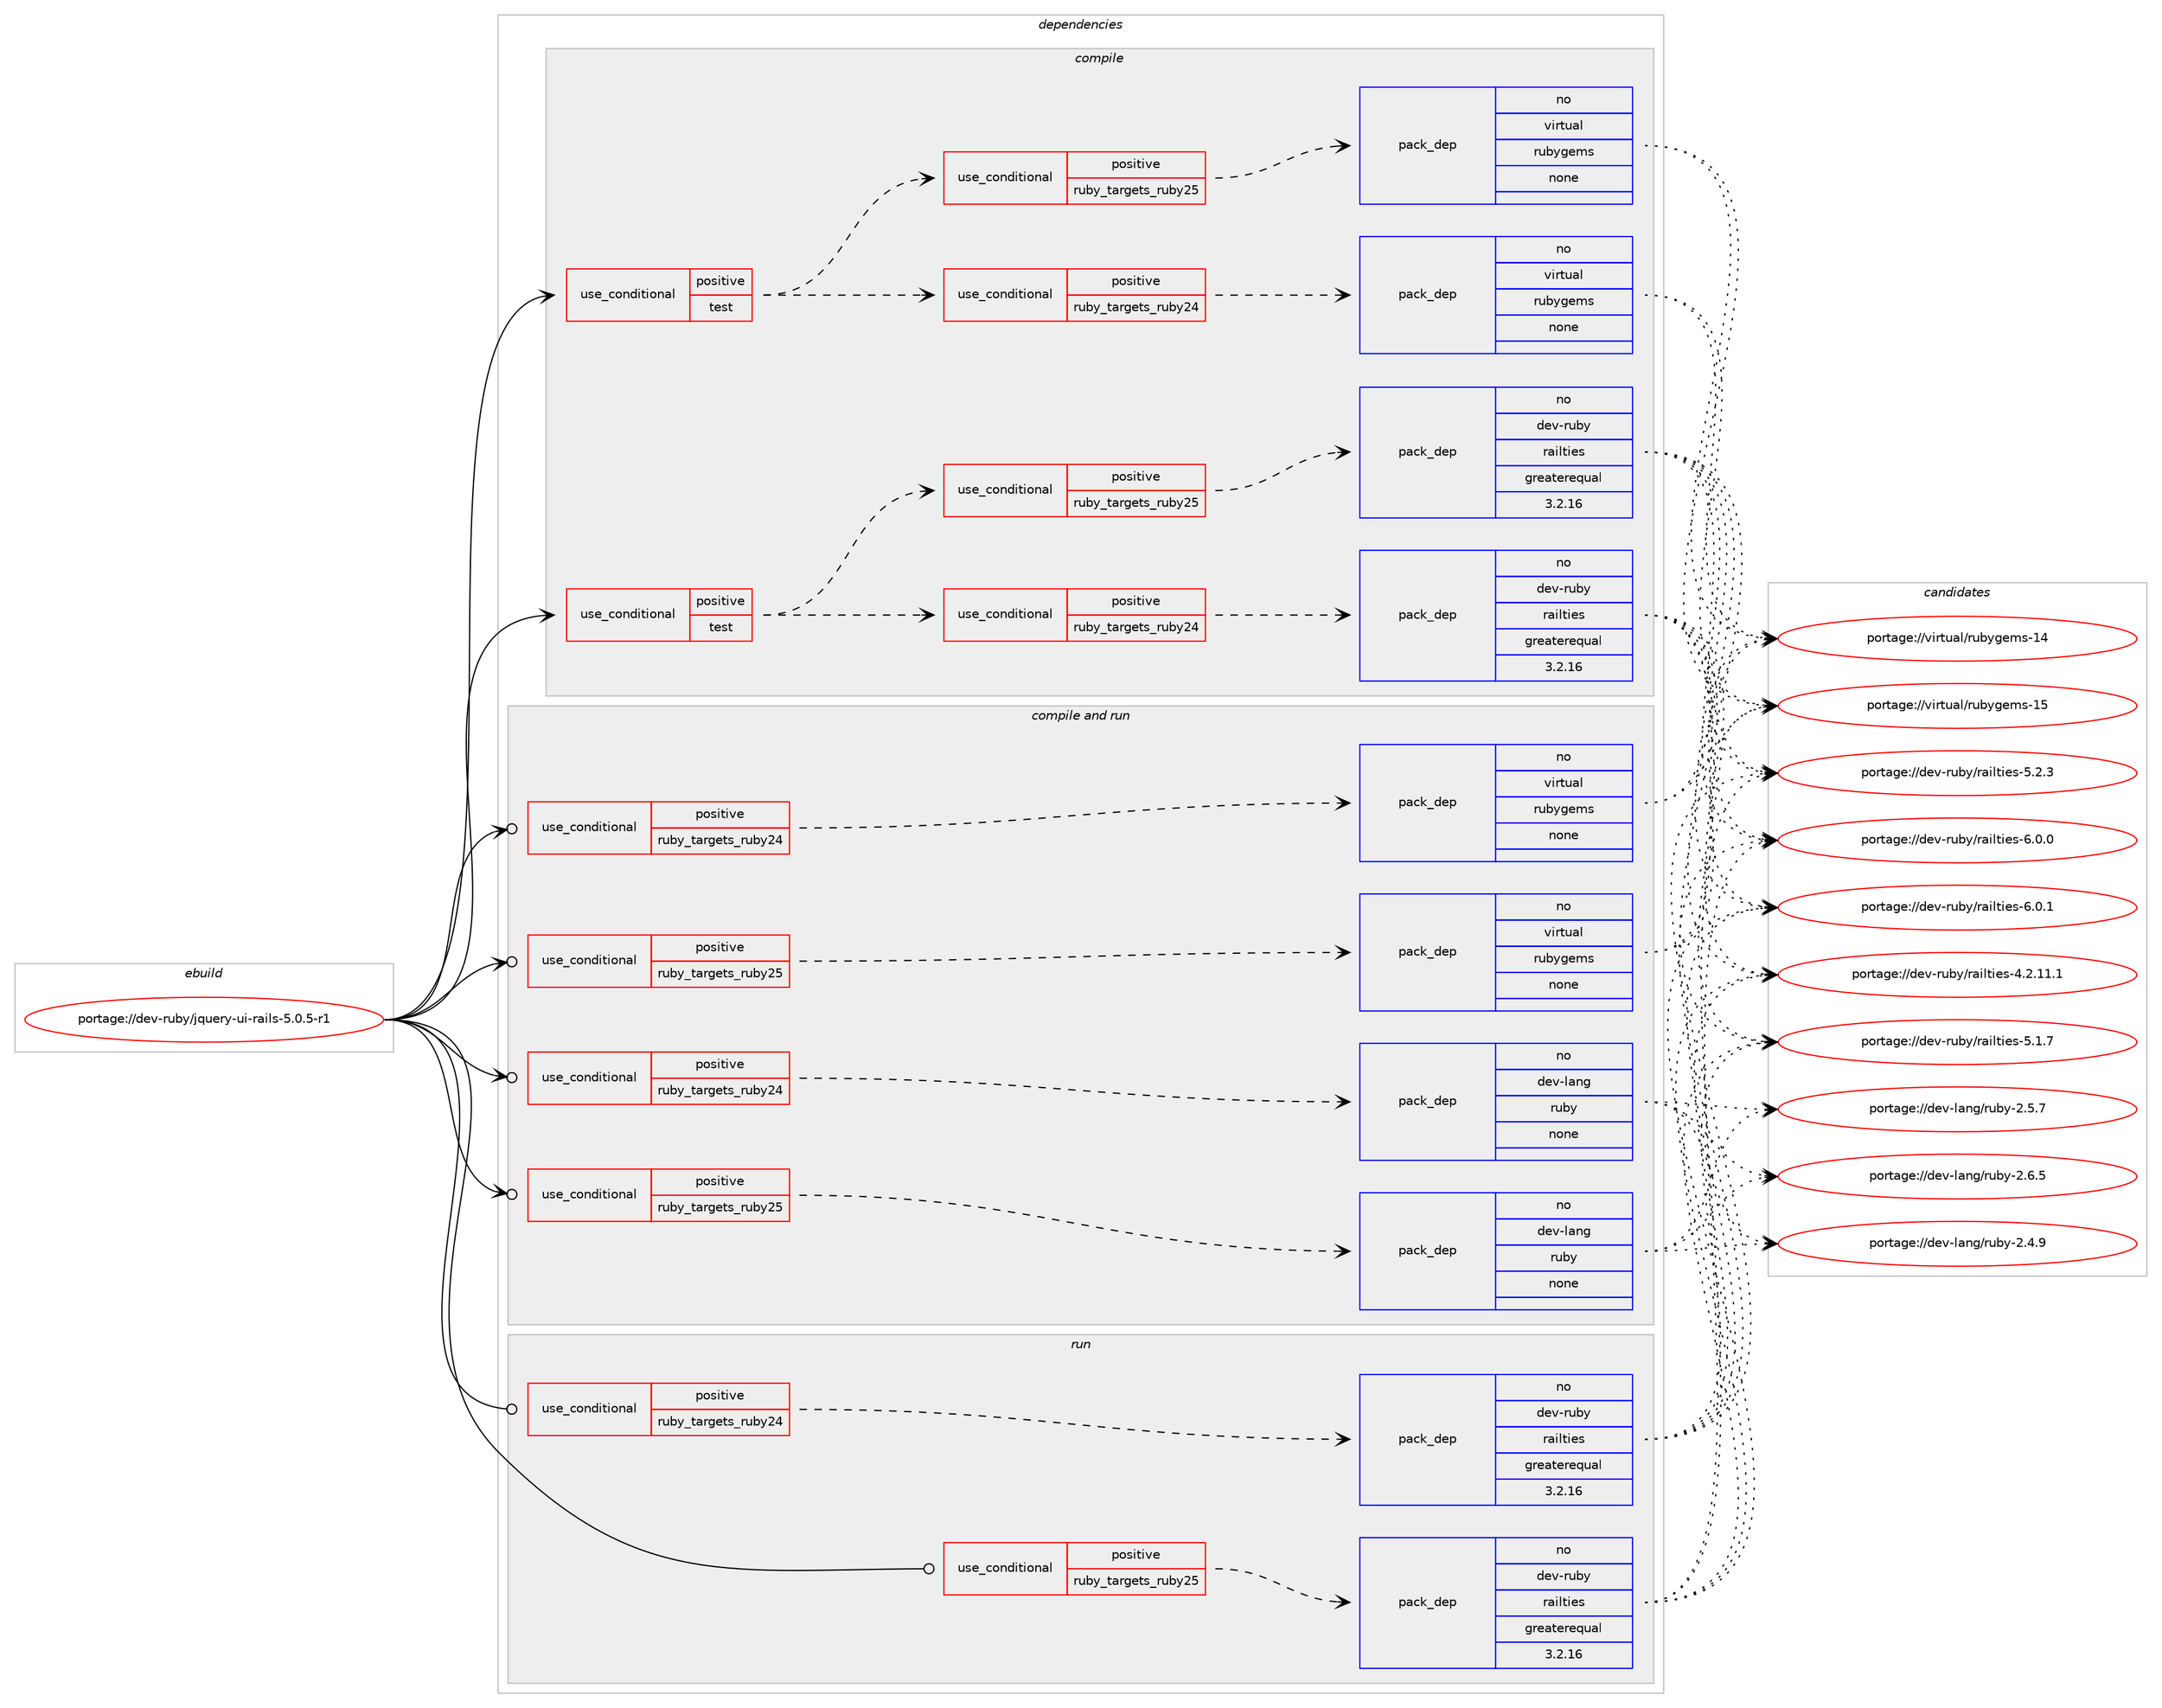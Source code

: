 digraph prolog {

# *************
# Graph options
# *************

newrank=true;
concentrate=true;
compound=true;
graph [rankdir=LR,fontname=Helvetica,fontsize=10,ranksep=1.5];#, ranksep=2.5, nodesep=0.2];
edge  [arrowhead=vee];
node  [fontname=Helvetica,fontsize=10];

# **********
# The ebuild
# **********

subgraph cluster_leftcol {
color=gray;
rank=same;
label=<<i>ebuild</i>>;
id [label="portage://dev-ruby/jquery-ui-rails-5.0.5-r1", color=red, width=4, href="../dev-ruby/jquery-ui-rails-5.0.5-r1.svg"];
}

# ****************
# The dependencies
# ****************

subgraph cluster_midcol {
color=gray;
label=<<i>dependencies</i>>;
subgraph cluster_compile {
fillcolor="#eeeeee";
style=filled;
label=<<i>compile</i>>;
subgraph cond54627 {
dependency226004 [label=<<TABLE BORDER="0" CELLBORDER="1" CELLSPACING="0" CELLPADDING="4"><TR><TD ROWSPAN="3" CELLPADDING="10">use_conditional</TD></TR><TR><TD>positive</TD></TR><TR><TD>test</TD></TR></TABLE>>, shape=none, color=red];
subgraph cond54628 {
dependency226005 [label=<<TABLE BORDER="0" CELLBORDER="1" CELLSPACING="0" CELLPADDING="4"><TR><TD ROWSPAN="3" CELLPADDING="10">use_conditional</TD></TR><TR><TD>positive</TD></TR><TR><TD>ruby_targets_ruby24</TD></TR></TABLE>>, shape=none, color=red];
subgraph pack167867 {
dependency226006 [label=<<TABLE BORDER="0" CELLBORDER="1" CELLSPACING="0" CELLPADDING="4" WIDTH="220"><TR><TD ROWSPAN="6" CELLPADDING="30">pack_dep</TD></TR><TR><TD WIDTH="110">no</TD></TR><TR><TD>dev-ruby</TD></TR><TR><TD>railties</TD></TR><TR><TD>greaterequal</TD></TR><TR><TD>3.2.16</TD></TR></TABLE>>, shape=none, color=blue];
}
dependency226005:e -> dependency226006:w [weight=20,style="dashed",arrowhead="vee"];
}
dependency226004:e -> dependency226005:w [weight=20,style="dashed",arrowhead="vee"];
subgraph cond54629 {
dependency226007 [label=<<TABLE BORDER="0" CELLBORDER="1" CELLSPACING="0" CELLPADDING="4"><TR><TD ROWSPAN="3" CELLPADDING="10">use_conditional</TD></TR><TR><TD>positive</TD></TR><TR><TD>ruby_targets_ruby25</TD></TR></TABLE>>, shape=none, color=red];
subgraph pack167868 {
dependency226008 [label=<<TABLE BORDER="0" CELLBORDER="1" CELLSPACING="0" CELLPADDING="4" WIDTH="220"><TR><TD ROWSPAN="6" CELLPADDING="30">pack_dep</TD></TR><TR><TD WIDTH="110">no</TD></TR><TR><TD>dev-ruby</TD></TR><TR><TD>railties</TD></TR><TR><TD>greaterequal</TD></TR><TR><TD>3.2.16</TD></TR></TABLE>>, shape=none, color=blue];
}
dependency226007:e -> dependency226008:w [weight=20,style="dashed",arrowhead="vee"];
}
dependency226004:e -> dependency226007:w [weight=20,style="dashed",arrowhead="vee"];
}
id:e -> dependency226004:w [weight=20,style="solid",arrowhead="vee"];
subgraph cond54630 {
dependency226009 [label=<<TABLE BORDER="0" CELLBORDER="1" CELLSPACING="0" CELLPADDING="4"><TR><TD ROWSPAN="3" CELLPADDING="10">use_conditional</TD></TR><TR><TD>positive</TD></TR><TR><TD>test</TD></TR></TABLE>>, shape=none, color=red];
subgraph cond54631 {
dependency226010 [label=<<TABLE BORDER="0" CELLBORDER="1" CELLSPACING="0" CELLPADDING="4"><TR><TD ROWSPAN="3" CELLPADDING="10">use_conditional</TD></TR><TR><TD>positive</TD></TR><TR><TD>ruby_targets_ruby24</TD></TR></TABLE>>, shape=none, color=red];
subgraph pack167869 {
dependency226011 [label=<<TABLE BORDER="0" CELLBORDER="1" CELLSPACING="0" CELLPADDING="4" WIDTH="220"><TR><TD ROWSPAN="6" CELLPADDING="30">pack_dep</TD></TR><TR><TD WIDTH="110">no</TD></TR><TR><TD>virtual</TD></TR><TR><TD>rubygems</TD></TR><TR><TD>none</TD></TR><TR><TD></TD></TR></TABLE>>, shape=none, color=blue];
}
dependency226010:e -> dependency226011:w [weight=20,style="dashed",arrowhead="vee"];
}
dependency226009:e -> dependency226010:w [weight=20,style="dashed",arrowhead="vee"];
subgraph cond54632 {
dependency226012 [label=<<TABLE BORDER="0" CELLBORDER="1" CELLSPACING="0" CELLPADDING="4"><TR><TD ROWSPAN="3" CELLPADDING="10">use_conditional</TD></TR><TR><TD>positive</TD></TR><TR><TD>ruby_targets_ruby25</TD></TR></TABLE>>, shape=none, color=red];
subgraph pack167870 {
dependency226013 [label=<<TABLE BORDER="0" CELLBORDER="1" CELLSPACING="0" CELLPADDING="4" WIDTH="220"><TR><TD ROWSPAN="6" CELLPADDING="30">pack_dep</TD></TR><TR><TD WIDTH="110">no</TD></TR><TR><TD>virtual</TD></TR><TR><TD>rubygems</TD></TR><TR><TD>none</TD></TR><TR><TD></TD></TR></TABLE>>, shape=none, color=blue];
}
dependency226012:e -> dependency226013:w [weight=20,style="dashed",arrowhead="vee"];
}
dependency226009:e -> dependency226012:w [weight=20,style="dashed",arrowhead="vee"];
}
id:e -> dependency226009:w [weight=20,style="solid",arrowhead="vee"];
}
subgraph cluster_compileandrun {
fillcolor="#eeeeee";
style=filled;
label=<<i>compile and run</i>>;
subgraph cond54633 {
dependency226014 [label=<<TABLE BORDER="0" CELLBORDER="1" CELLSPACING="0" CELLPADDING="4"><TR><TD ROWSPAN="3" CELLPADDING="10">use_conditional</TD></TR><TR><TD>positive</TD></TR><TR><TD>ruby_targets_ruby24</TD></TR></TABLE>>, shape=none, color=red];
subgraph pack167871 {
dependency226015 [label=<<TABLE BORDER="0" CELLBORDER="1" CELLSPACING="0" CELLPADDING="4" WIDTH="220"><TR><TD ROWSPAN="6" CELLPADDING="30">pack_dep</TD></TR><TR><TD WIDTH="110">no</TD></TR><TR><TD>dev-lang</TD></TR><TR><TD>ruby</TD></TR><TR><TD>none</TD></TR><TR><TD></TD></TR></TABLE>>, shape=none, color=blue];
}
dependency226014:e -> dependency226015:w [weight=20,style="dashed",arrowhead="vee"];
}
id:e -> dependency226014:w [weight=20,style="solid",arrowhead="odotvee"];
subgraph cond54634 {
dependency226016 [label=<<TABLE BORDER="0" CELLBORDER="1" CELLSPACING="0" CELLPADDING="4"><TR><TD ROWSPAN="3" CELLPADDING="10">use_conditional</TD></TR><TR><TD>positive</TD></TR><TR><TD>ruby_targets_ruby24</TD></TR></TABLE>>, shape=none, color=red];
subgraph pack167872 {
dependency226017 [label=<<TABLE BORDER="0" CELLBORDER="1" CELLSPACING="0" CELLPADDING="4" WIDTH="220"><TR><TD ROWSPAN="6" CELLPADDING="30">pack_dep</TD></TR><TR><TD WIDTH="110">no</TD></TR><TR><TD>virtual</TD></TR><TR><TD>rubygems</TD></TR><TR><TD>none</TD></TR><TR><TD></TD></TR></TABLE>>, shape=none, color=blue];
}
dependency226016:e -> dependency226017:w [weight=20,style="dashed",arrowhead="vee"];
}
id:e -> dependency226016:w [weight=20,style="solid",arrowhead="odotvee"];
subgraph cond54635 {
dependency226018 [label=<<TABLE BORDER="0" CELLBORDER="1" CELLSPACING="0" CELLPADDING="4"><TR><TD ROWSPAN="3" CELLPADDING="10">use_conditional</TD></TR><TR><TD>positive</TD></TR><TR><TD>ruby_targets_ruby25</TD></TR></TABLE>>, shape=none, color=red];
subgraph pack167873 {
dependency226019 [label=<<TABLE BORDER="0" CELLBORDER="1" CELLSPACING="0" CELLPADDING="4" WIDTH="220"><TR><TD ROWSPAN="6" CELLPADDING="30">pack_dep</TD></TR><TR><TD WIDTH="110">no</TD></TR><TR><TD>dev-lang</TD></TR><TR><TD>ruby</TD></TR><TR><TD>none</TD></TR><TR><TD></TD></TR></TABLE>>, shape=none, color=blue];
}
dependency226018:e -> dependency226019:w [weight=20,style="dashed",arrowhead="vee"];
}
id:e -> dependency226018:w [weight=20,style="solid",arrowhead="odotvee"];
subgraph cond54636 {
dependency226020 [label=<<TABLE BORDER="0" CELLBORDER="1" CELLSPACING="0" CELLPADDING="4"><TR><TD ROWSPAN="3" CELLPADDING="10">use_conditional</TD></TR><TR><TD>positive</TD></TR><TR><TD>ruby_targets_ruby25</TD></TR></TABLE>>, shape=none, color=red];
subgraph pack167874 {
dependency226021 [label=<<TABLE BORDER="0" CELLBORDER="1" CELLSPACING="0" CELLPADDING="4" WIDTH="220"><TR><TD ROWSPAN="6" CELLPADDING="30">pack_dep</TD></TR><TR><TD WIDTH="110">no</TD></TR><TR><TD>virtual</TD></TR><TR><TD>rubygems</TD></TR><TR><TD>none</TD></TR><TR><TD></TD></TR></TABLE>>, shape=none, color=blue];
}
dependency226020:e -> dependency226021:w [weight=20,style="dashed",arrowhead="vee"];
}
id:e -> dependency226020:w [weight=20,style="solid",arrowhead="odotvee"];
}
subgraph cluster_run {
fillcolor="#eeeeee";
style=filled;
label=<<i>run</i>>;
subgraph cond54637 {
dependency226022 [label=<<TABLE BORDER="0" CELLBORDER="1" CELLSPACING="0" CELLPADDING="4"><TR><TD ROWSPAN="3" CELLPADDING="10">use_conditional</TD></TR><TR><TD>positive</TD></TR><TR><TD>ruby_targets_ruby24</TD></TR></TABLE>>, shape=none, color=red];
subgraph pack167875 {
dependency226023 [label=<<TABLE BORDER="0" CELLBORDER="1" CELLSPACING="0" CELLPADDING="4" WIDTH="220"><TR><TD ROWSPAN="6" CELLPADDING="30">pack_dep</TD></TR><TR><TD WIDTH="110">no</TD></TR><TR><TD>dev-ruby</TD></TR><TR><TD>railties</TD></TR><TR><TD>greaterequal</TD></TR><TR><TD>3.2.16</TD></TR></TABLE>>, shape=none, color=blue];
}
dependency226022:e -> dependency226023:w [weight=20,style="dashed",arrowhead="vee"];
}
id:e -> dependency226022:w [weight=20,style="solid",arrowhead="odot"];
subgraph cond54638 {
dependency226024 [label=<<TABLE BORDER="0" CELLBORDER="1" CELLSPACING="0" CELLPADDING="4"><TR><TD ROWSPAN="3" CELLPADDING="10">use_conditional</TD></TR><TR><TD>positive</TD></TR><TR><TD>ruby_targets_ruby25</TD></TR></TABLE>>, shape=none, color=red];
subgraph pack167876 {
dependency226025 [label=<<TABLE BORDER="0" CELLBORDER="1" CELLSPACING="0" CELLPADDING="4" WIDTH="220"><TR><TD ROWSPAN="6" CELLPADDING="30">pack_dep</TD></TR><TR><TD WIDTH="110">no</TD></TR><TR><TD>dev-ruby</TD></TR><TR><TD>railties</TD></TR><TR><TD>greaterequal</TD></TR><TR><TD>3.2.16</TD></TR></TABLE>>, shape=none, color=blue];
}
dependency226024:e -> dependency226025:w [weight=20,style="dashed",arrowhead="vee"];
}
id:e -> dependency226024:w [weight=20,style="solid",arrowhead="odot"];
}
}

# **************
# The candidates
# **************

subgraph cluster_choices {
rank=same;
color=gray;
label=<<i>candidates</i>>;

subgraph choice167867 {
color=black;
nodesep=1;
choiceportage10010111845114117981214711497105108116105101115455246504649494649 [label="portage://dev-ruby/railties-4.2.11.1", color=red, width=4,href="../dev-ruby/railties-4.2.11.1.svg"];
choiceportage10010111845114117981214711497105108116105101115455346494655 [label="portage://dev-ruby/railties-5.1.7", color=red, width=4,href="../dev-ruby/railties-5.1.7.svg"];
choiceportage10010111845114117981214711497105108116105101115455346504651 [label="portage://dev-ruby/railties-5.2.3", color=red, width=4,href="../dev-ruby/railties-5.2.3.svg"];
choiceportage10010111845114117981214711497105108116105101115455446484648 [label="portage://dev-ruby/railties-6.0.0", color=red, width=4,href="../dev-ruby/railties-6.0.0.svg"];
choiceportage10010111845114117981214711497105108116105101115455446484649 [label="portage://dev-ruby/railties-6.0.1", color=red, width=4,href="../dev-ruby/railties-6.0.1.svg"];
dependency226006:e -> choiceportage10010111845114117981214711497105108116105101115455246504649494649:w [style=dotted,weight="100"];
dependency226006:e -> choiceportage10010111845114117981214711497105108116105101115455346494655:w [style=dotted,weight="100"];
dependency226006:e -> choiceportage10010111845114117981214711497105108116105101115455346504651:w [style=dotted,weight="100"];
dependency226006:e -> choiceportage10010111845114117981214711497105108116105101115455446484648:w [style=dotted,weight="100"];
dependency226006:e -> choiceportage10010111845114117981214711497105108116105101115455446484649:w [style=dotted,weight="100"];
}
subgraph choice167868 {
color=black;
nodesep=1;
choiceportage10010111845114117981214711497105108116105101115455246504649494649 [label="portage://dev-ruby/railties-4.2.11.1", color=red, width=4,href="../dev-ruby/railties-4.2.11.1.svg"];
choiceportage10010111845114117981214711497105108116105101115455346494655 [label="portage://dev-ruby/railties-5.1.7", color=red, width=4,href="../dev-ruby/railties-5.1.7.svg"];
choiceportage10010111845114117981214711497105108116105101115455346504651 [label="portage://dev-ruby/railties-5.2.3", color=red, width=4,href="../dev-ruby/railties-5.2.3.svg"];
choiceportage10010111845114117981214711497105108116105101115455446484648 [label="portage://dev-ruby/railties-6.0.0", color=red, width=4,href="../dev-ruby/railties-6.0.0.svg"];
choiceportage10010111845114117981214711497105108116105101115455446484649 [label="portage://dev-ruby/railties-6.0.1", color=red, width=4,href="../dev-ruby/railties-6.0.1.svg"];
dependency226008:e -> choiceportage10010111845114117981214711497105108116105101115455246504649494649:w [style=dotted,weight="100"];
dependency226008:e -> choiceportage10010111845114117981214711497105108116105101115455346494655:w [style=dotted,weight="100"];
dependency226008:e -> choiceportage10010111845114117981214711497105108116105101115455346504651:w [style=dotted,weight="100"];
dependency226008:e -> choiceportage10010111845114117981214711497105108116105101115455446484648:w [style=dotted,weight="100"];
dependency226008:e -> choiceportage10010111845114117981214711497105108116105101115455446484649:w [style=dotted,weight="100"];
}
subgraph choice167869 {
color=black;
nodesep=1;
choiceportage118105114116117971084711411798121103101109115454952 [label="portage://virtual/rubygems-14", color=red, width=4,href="../virtual/rubygems-14.svg"];
choiceportage118105114116117971084711411798121103101109115454953 [label="portage://virtual/rubygems-15", color=red, width=4,href="../virtual/rubygems-15.svg"];
dependency226011:e -> choiceportage118105114116117971084711411798121103101109115454952:w [style=dotted,weight="100"];
dependency226011:e -> choiceportage118105114116117971084711411798121103101109115454953:w [style=dotted,weight="100"];
}
subgraph choice167870 {
color=black;
nodesep=1;
choiceportage118105114116117971084711411798121103101109115454952 [label="portage://virtual/rubygems-14", color=red, width=4,href="../virtual/rubygems-14.svg"];
choiceportage118105114116117971084711411798121103101109115454953 [label="portage://virtual/rubygems-15", color=red, width=4,href="../virtual/rubygems-15.svg"];
dependency226013:e -> choiceportage118105114116117971084711411798121103101109115454952:w [style=dotted,weight="100"];
dependency226013:e -> choiceportage118105114116117971084711411798121103101109115454953:w [style=dotted,weight="100"];
}
subgraph choice167871 {
color=black;
nodesep=1;
choiceportage10010111845108971101034711411798121455046524657 [label="portage://dev-lang/ruby-2.4.9", color=red, width=4,href="../dev-lang/ruby-2.4.9.svg"];
choiceportage10010111845108971101034711411798121455046534655 [label="portage://dev-lang/ruby-2.5.7", color=red, width=4,href="../dev-lang/ruby-2.5.7.svg"];
choiceportage10010111845108971101034711411798121455046544653 [label="portage://dev-lang/ruby-2.6.5", color=red, width=4,href="../dev-lang/ruby-2.6.5.svg"];
dependency226015:e -> choiceportage10010111845108971101034711411798121455046524657:w [style=dotted,weight="100"];
dependency226015:e -> choiceportage10010111845108971101034711411798121455046534655:w [style=dotted,weight="100"];
dependency226015:e -> choiceportage10010111845108971101034711411798121455046544653:w [style=dotted,weight="100"];
}
subgraph choice167872 {
color=black;
nodesep=1;
choiceportage118105114116117971084711411798121103101109115454952 [label="portage://virtual/rubygems-14", color=red, width=4,href="../virtual/rubygems-14.svg"];
choiceportage118105114116117971084711411798121103101109115454953 [label="portage://virtual/rubygems-15", color=red, width=4,href="../virtual/rubygems-15.svg"];
dependency226017:e -> choiceportage118105114116117971084711411798121103101109115454952:w [style=dotted,weight="100"];
dependency226017:e -> choiceportage118105114116117971084711411798121103101109115454953:w [style=dotted,weight="100"];
}
subgraph choice167873 {
color=black;
nodesep=1;
choiceportage10010111845108971101034711411798121455046524657 [label="portage://dev-lang/ruby-2.4.9", color=red, width=4,href="../dev-lang/ruby-2.4.9.svg"];
choiceportage10010111845108971101034711411798121455046534655 [label="portage://dev-lang/ruby-2.5.7", color=red, width=4,href="../dev-lang/ruby-2.5.7.svg"];
choiceportage10010111845108971101034711411798121455046544653 [label="portage://dev-lang/ruby-2.6.5", color=red, width=4,href="../dev-lang/ruby-2.6.5.svg"];
dependency226019:e -> choiceportage10010111845108971101034711411798121455046524657:w [style=dotted,weight="100"];
dependency226019:e -> choiceportage10010111845108971101034711411798121455046534655:w [style=dotted,weight="100"];
dependency226019:e -> choiceportage10010111845108971101034711411798121455046544653:w [style=dotted,weight="100"];
}
subgraph choice167874 {
color=black;
nodesep=1;
choiceportage118105114116117971084711411798121103101109115454952 [label="portage://virtual/rubygems-14", color=red, width=4,href="../virtual/rubygems-14.svg"];
choiceportage118105114116117971084711411798121103101109115454953 [label="portage://virtual/rubygems-15", color=red, width=4,href="../virtual/rubygems-15.svg"];
dependency226021:e -> choiceportage118105114116117971084711411798121103101109115454952:w [style=dotted,weight="100"];
dependency226021:e -> choiceportage118105114116117971084711411798121103101109115454953:w [style=dotted,weight="100"];
}
subgraph choice167875 {
color=black;
nodesep=1;
choiceportage10010111845114117981214711497105108116105101115455246504649494649 [label="portage://dev-ruby/railties-4.2.11.1", color=red, width=4,href="../dev-ruby/railties-4.2.11.1.svg"];
choiceportage10010111845114117981214711497105108116105101115455346494655 [label="portage://dev-ruby/railties-5.1.7", color=red, width=4,href="../dev-ruby/railties-5.1.7.svg"];
choiceportage10010111845114117981214711497105108116105101115455346504651 [label="portage://dev-ruby/railties-5.2.3", color=red, width=4,href="../dev-ruby/railties-5.2.3.svg"];
choiceportage10010111845114117981214711497105108116105101115455446484648 [label="portage://dev-ruby/railties-6.0.0", color=red, width=4,href="../dev-ruby/railties-6.0.0.svg"];
choiceportage10010111845114117981214711497105108116105101115455446484649 [label="portage://dev-ruby/railties-6.0.1", color=red, width=4,href="../dev-ruby/railties-6.0.1.svg"];
dependency226023:e -> choiceportage10010111845114117981214711497105108116105101115455246504649494649:w [style=dotted,weight="100"];
dependency226023:e -> choiceportage10010111845114117981214711497105108116105101115455346494655:w [style=dotted,weight="100"];
dependency226023:e -> choiceportage10010111845114117981214711497105108116105101115455346504651:w [style=dotted,weight="100"];
dependency226023:e -> choiceportage10010111845114117981214711497105108116105101115455446484648:w [style=dotted,weight="100"];
dependency226023:e -> choiceportage10010111845114117981214711497105108116105101115455446484649:w [style=dotted,weight="100"];
}
subgraph choice167876 {
color=black;
nodesep=1;
choiceportage10010111845114117981214711497105108116105101115455246504649494649 [label="portage://dev-ruby/railties-4.2.11.1", color=red, width=4,href="../dev-ruby/railties-4.2.11.1.svg"];
choiceportage10010111845114117981214711497105108116105101115455346494655 [label="portage://dev-ruby/railties-5.1.7", color=red, width=4,href="../dev-ruby/railties-5.1.7.svg"];
choiceportage10010111845114117981214711497105108116105101115455346504651 [label="portage://dev-ruby/railties-5.2.3", color=red, width=4,href="../dev-ruby/railties-5.2.3.svg"];
choiceportage10010111845114117981214711497105108116105101115455446484648 [label="portage://dev-ruby/railties-6.0.0", color=red, width=4,href="../dev-ruby/railties-6.0.0.svg"];
choiceportage10010111845114117981214711497105108116105101115455446484649 [label="portage://dev-ruby/railties-6.0.1", color=red, width=4,href="../dev-ruby/railties-6.0.1.svg"];
dependency226025:e -> choiceportage10010111845114117981214711497105108116105101115455246504649494649:w [style=dotted,weight="100"];
dependency226025:e -> choiceportage10010111845114117981214711497105108116105101115455346494655:w [style=dotted,weight="100"];
dependency226025:e -> choiceportage10010111845114117981214711497105108116105101115455346504651:w [style=dotted,weight="100"];
dependency226025:e -> choiceportage10010111845114117981214711497105108116105101115455446484648:w [style=dotted,weight="100"];
dependency226025:e -> choiceportage10010111845114117981214711497105108116105101115455446484649:w [style=dotted,weight="100"];
}
}

}

